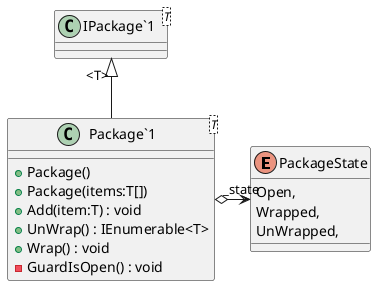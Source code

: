 @startuml
enum PackageState {
    Open,
    Wrapped,
    UnWrapped,
}
class "Package`1"<T> {
    + Package()
    + Package(items:T[])
    + Add(item:T) : void
    + UnWrap() : IEnumerable<T>
    + Wrap() : void
    - GuardIsOpen() : void
}
class "IPackage`1"<T> {
}
"IPackage`1" "<T>" <|-- "Package`1"
"Package`1" o-> "_state" PackageState
@enduml
